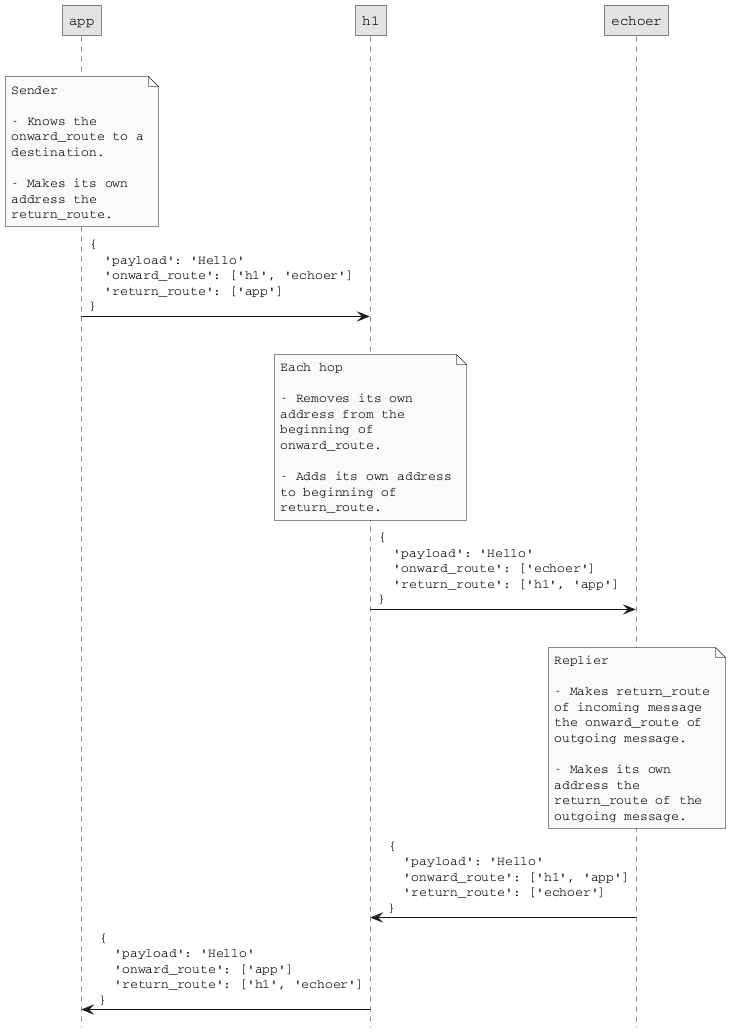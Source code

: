 @startuml
skinparam monochrome true
skinparam defaultFontName Courier
skinparam roundcorner 0
skinparam wrapWidth 175

hide footbox

|||

note over app
Sender

- Knows the onward_route to a destination.

- Makes its own address the return_route.
end note
app ->  h1: {\n  'payload': 'Hello'\n  'onward_route': ['h1', 'echoer']\n  'return_route': ['app']\n}


|||

note over h1
Each hop

- Removes its own address from the beginning of onward_route.

- Adds its own address to beginning of return_route.
end note

h1 -> echoer: {\n  'payload': 'Hello'\n  'onward_route': ['echoer']\n  'return_route': ['h1', 'app']\n}

|||

note over echoer
Replier

- Makes return_route of incoming message the onward_route of outgoing message.

- Makes its own address the return_route of the outgoing message.
end note
echoer -> h1: {\n  'payload': 'Hello'\n  'onward_route': ['h1', 'app']\n  'return_route': ['echoer']\n}


h1 -> app: {\n  'payload': 'Hello'\n  'onward_route': ['app']\n  'return_route': ['h1', 'echoer']\n}


@enduml